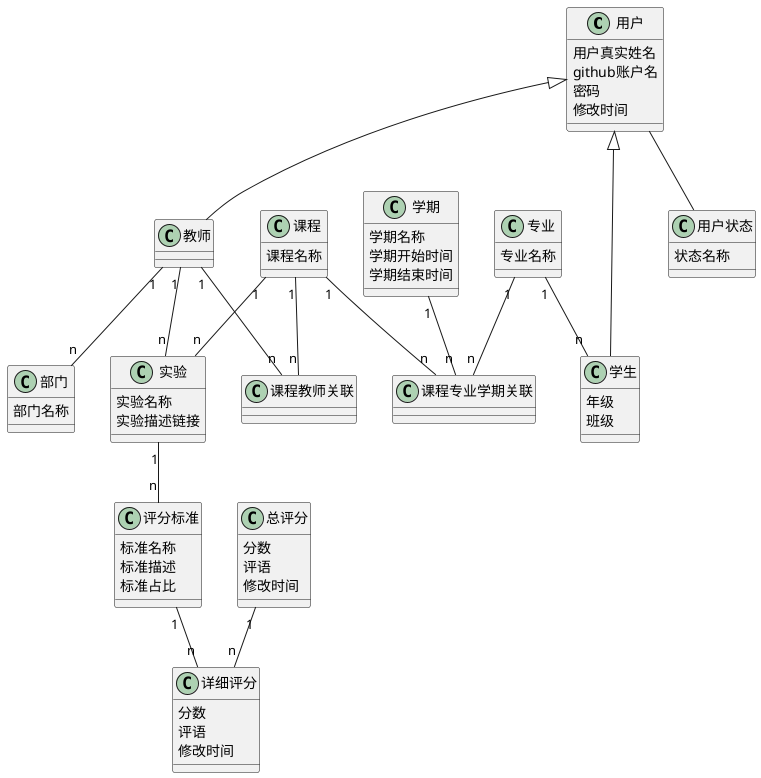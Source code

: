@startuml
用户 <|-- 教师
用户 <|-- 学生
用户 -- 用户状态
专业 "1"--"n" 学生
教师 "1"--"n" 部门
教师 "1"--"n" 课程教师关联
课程 "1"--"n" 课程教师关联
课程 "1"--"n" 课程专业学期关联
专业 "1"--"n" 课程专业学期关联
学期 "1"--"n" 课程专业学期关联
教师 "1"--"n" 实验
课程 "1"--"n" 实验
实验 "1"--"n" 评分标准
总评分 "1"--"n" 详细评分
评分标准 "1"--"n" 详细评分
class 用户{
用户真实姓名
github账户名
密码
修改时间
}
class 教师{

}
class 学生{
年级
班级
}
class 课程{
课程名称
}
class 专业{
专业名称
}
class 学期{
学期名称
学期开始时间
学期结束时间
}
class 部门{
部门名称
}
class 用户状态{
状态名称
}
class 实验{
实验名称
实验描述链接
}
class 总评分{
分数
评语
修改时间
}
class 评分标准{
标准名称
标准描述
标准占比
}
class 详细评分{
分数
评语
修改时间
}
@enduml